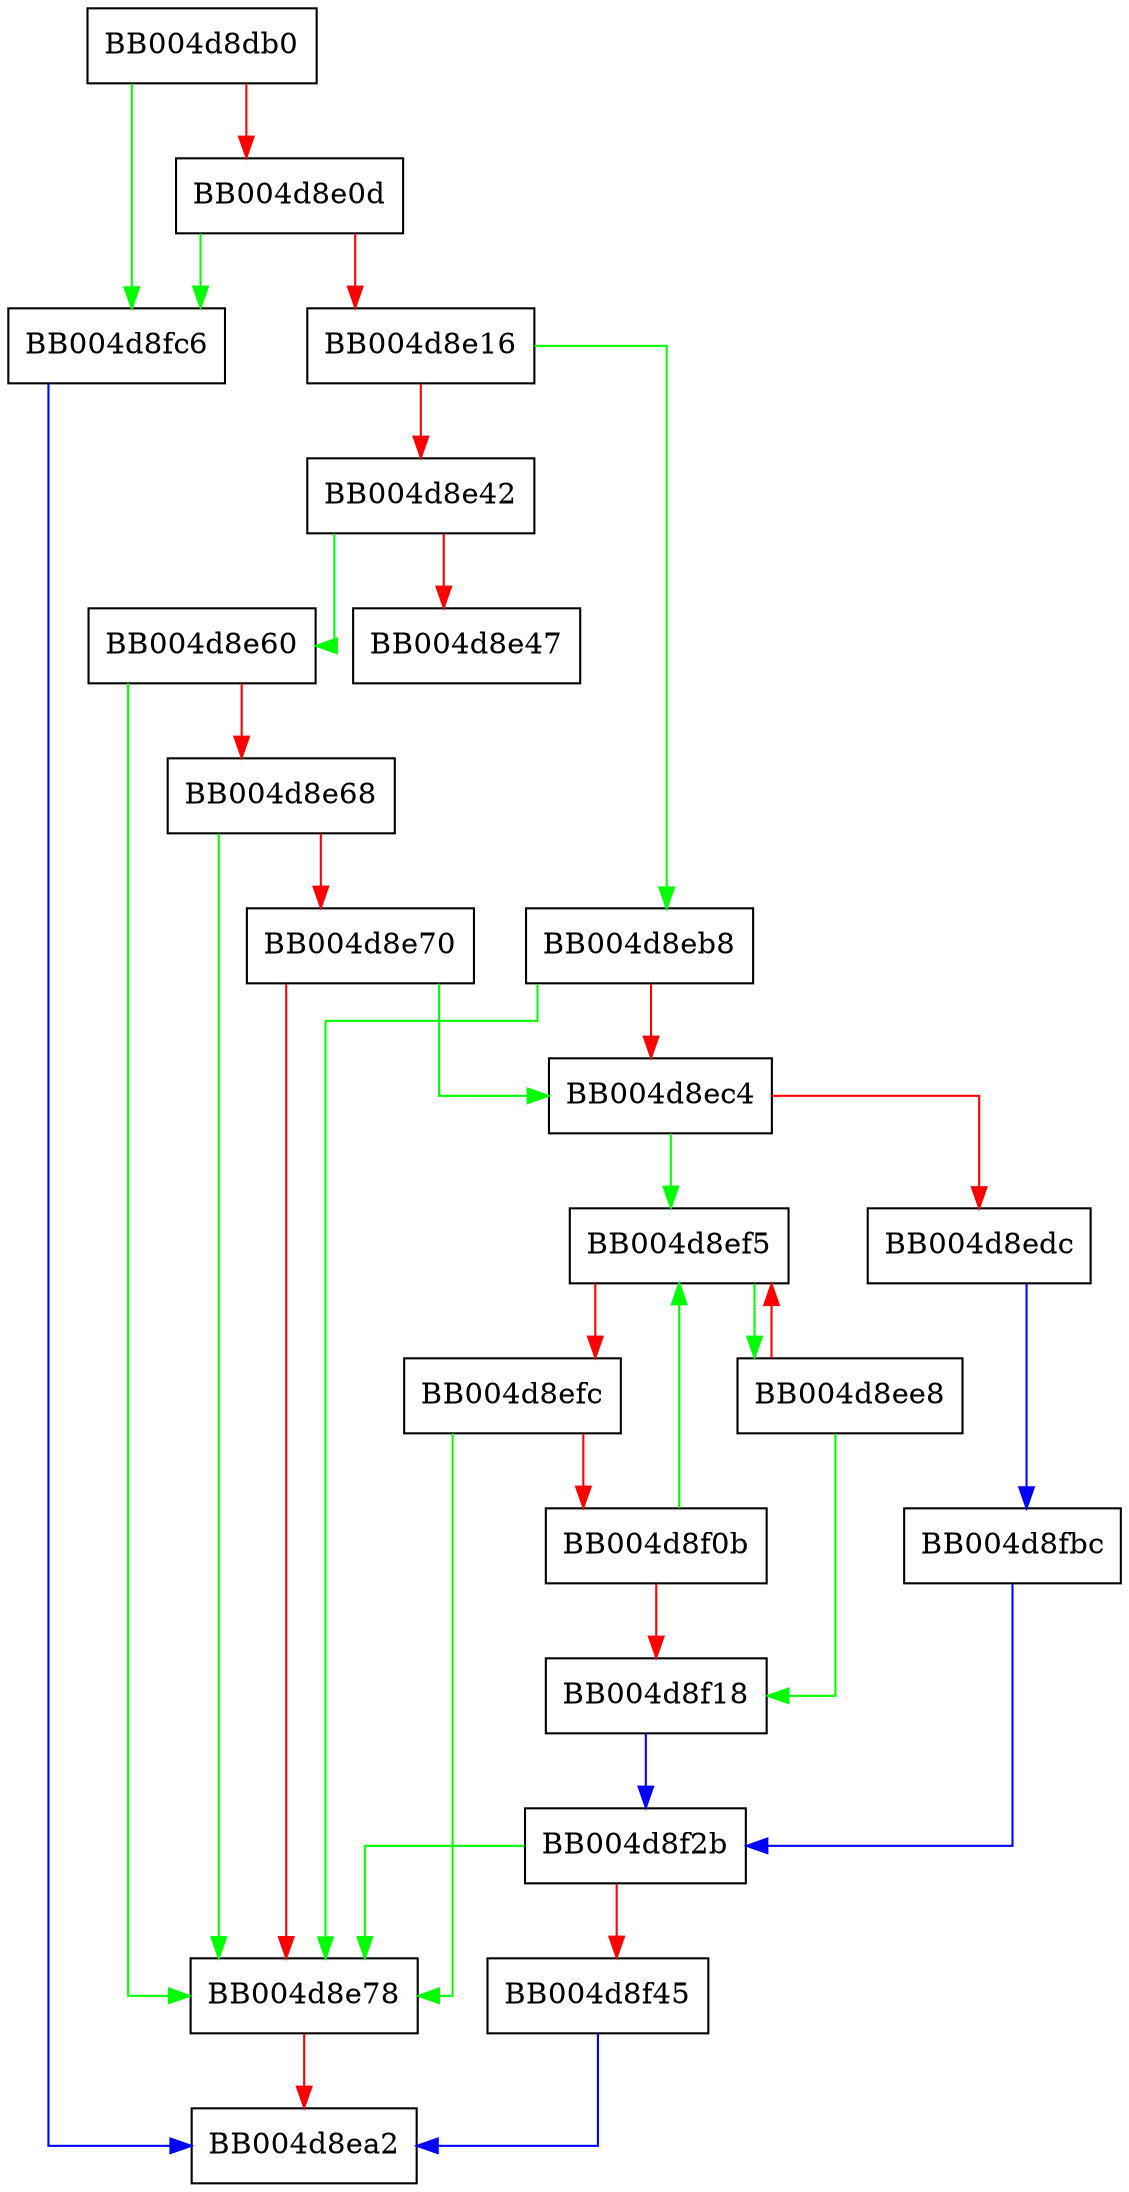 digraph SSL_CTX_add_server_custom_ext {
  node [shape="box"];
  graph [splines=ortho];
  BB004d8db0 -> BB004d8fc6 [color="green"];
  BB004d8db0 -> BB004d8e0d [color="red"];
  BB004d8e0d -> BB004d8fc6 [color="green"];
  BB004d8e0d -> BB004d8e16 [color="red"];
  BB004d8e16 -> BB004d8eb8 [color="green"];
  BB004d8e16 -> BB004d8e42 [color="red"];
  BB004d8e42 -> BB004d8e60 [color="green"];
  BB004d8e42 -> BB004d8e47 [color="red"];
  BB004d8e60 -> BB004d8e78 [color="green"];
  BB004d8e60 -> BB004d8e68 [color="red"];
  BB004d8e68 -> BB004d8e78 [color="green"];
  BB004d8e68 -> BB004d8e70 [color="red"];
  BB004d8e70 -> BB004d8ec4 [color="green"];
  BB004d8e70 -> BB004d8e78 [color="red"];
  BB004d8e78 -> BB004d8ea2 [color="red"];
  BB004d8eb8 -> BB004d8e78 [color="green"];
  BB004d8eb8 -> BB004d8ec4 [color="red"];
  BB004d8ec4 -> BB004d8ef5 [color="green"];
  BB004d8ec4 -> BB004d8edc [color="red"];
  BB004d8edc -> BB004d8fbc [color="blue"];
  BB004d8ee8 -> BB004d8f18 [color="green"];
  BB004d8ee8 -> BB004d8ef5 [color="red"];
  BB004d8ef5 -> BB004d8ee8 [color="green"];
  BB004d8ef5 -> BB004d8efc [color="red"];
  BB004d8efc -> BB004d8e78 [color="green"];
  BB004d8efc -> BB004d8f0b [color="red"];
  BB004d8f0b -> BB004d8ef5 [color="green"];
  BB004d8f0b -> BB004d8f18 [color="red"];
  BB004d8f18 -> BB004d8f2b [color="blue"];
  BB004d8f2b -> BB004d8e78 [color="green"];
  BB004d8f2b -> BB004d8f45 [color="red"];
  BB004d8f45 -> BB004d8ea2 [color="blue"];
  BB004d8fbc -> BB004d8f2b [color="blue"];
  BB004d8fc6 -> BB004d8ea2 [color="blue"];
}